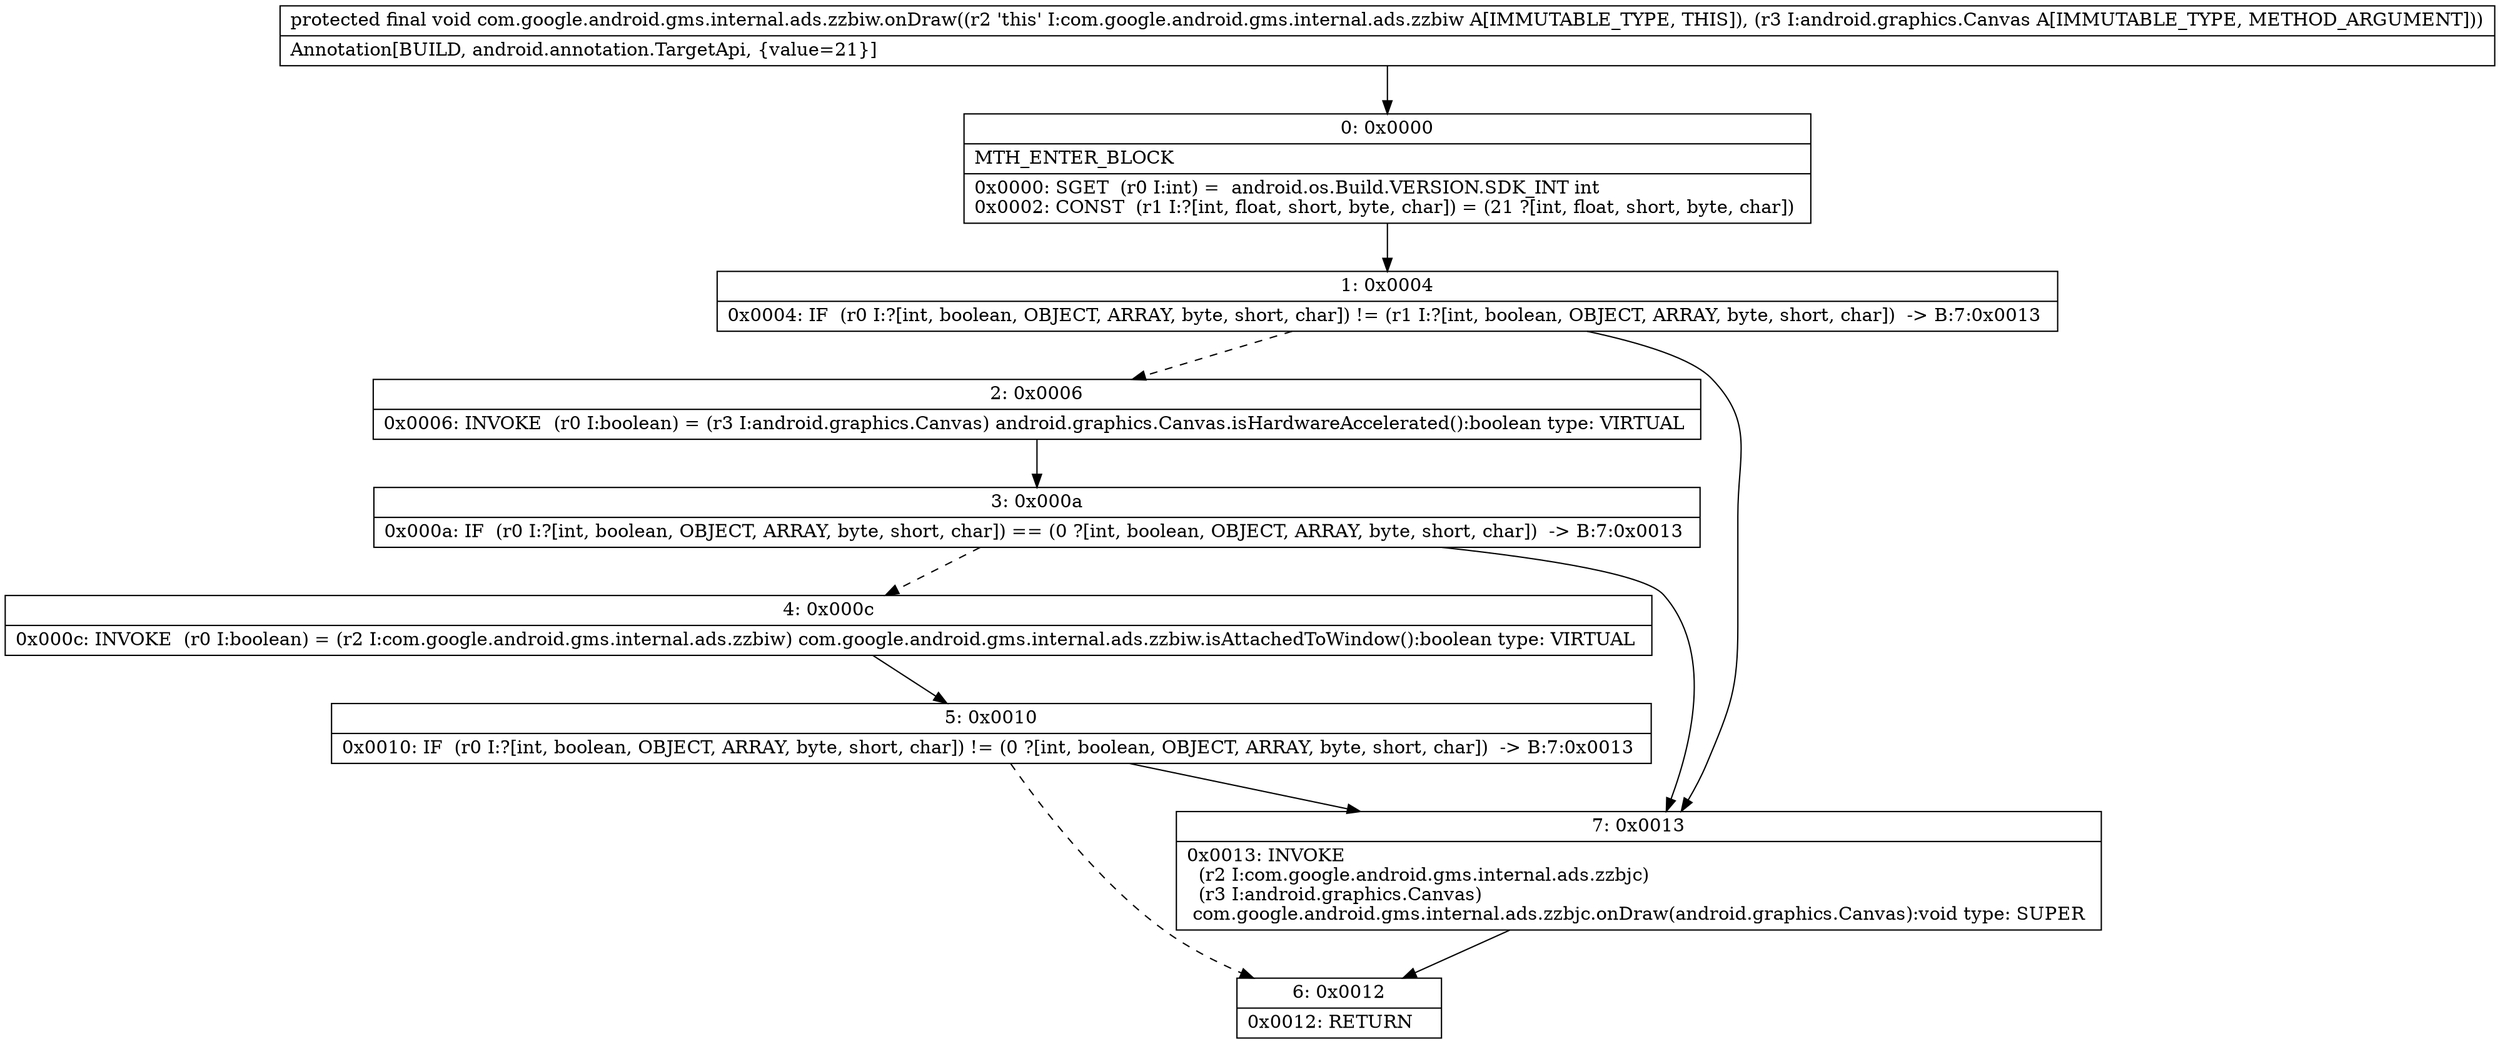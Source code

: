 digraph "CFG forcom.google.android.gms.internal.ads.zzbiw.onDraw(Landroid\/graphics\/Canvas;)V" {
Node_0 [shape=record,label="{0\:\ 0x0000|MTH_ENTER_BLOCK\l|0x0000: SGET  (r0 I:int) =  android.os.Build.VERSION.SDK_INT int \l0x0002: CONST  (r1 I:?[int, float, short, byte, char]) = (21 ?[int, float, short, byte, char]) \l}"];
Node_1 [shape=record,label="{1\:\ 0x0004|0x0004: IF  (r0 I:?[int, boolean, OBJECT, ARRAY, byte, short, char]) != (r1 I:?[int, boolean, OBJECT, ARRAY, byte, short, char])  \-\> B:7:0x0013 \l}"];
Node_2 [shape=record,label="{2\:\ 0x0006|0x0006: INVOKE  (r0 I:boolean) = (r3 I:android.graphics.Canvas) android.graphics.Canvas.isHardwareAccelerated():boolean type: VIRTUAL \l}"];
Node_3 [shape=record,label="{3\:\ 0x000a|0x000a: IF  (r0 I:?[int, boolean, OBJECT, ARRAY, byte, short, char]) == (0 ?[int, boolean, OBJECT, ARRAY, byte, short, char])  \-\> B:7:0x0013 \l}"];
Node_4 [shape=record,label="{4\:\ 0x000c|0x000c: INVOKE  (r0 I:boolean) = (r2 I:com.google.android.gms.internal.ads.zzbiw) com.google.android.gms.internal.ads.zzbiw.isAttachedToWindow():boolean type: VIRTUAL \l}"];
Node_5 [shape=record,label="{5\:\ 0x0010|0x0010: IF  (r0 I:?[int, boolean, OBJECT, ARRAY, byte, short, char]) != (0 ?[int, boolean, OBJECT, ARRAY, byte, short, char])  \-\> B:7:0x0013 \l}"];
Node_6 [shape=record,label="{6\:\ 0x0012|0x0012: RETURN   \l}"];
Node_7 [shape=record,label="{7\:\ 0x0013|0x0013: INVOKE  \l  (r2 I:com.google.android.gms.internal.ads.zzbjc)\l  (r3 I:android.graphics.Canvas)\l com.google.android.gms.internal.ads.zzbjc.onDraw(android.graphics.Canvas):void type: SUPER \l}"];
MethodNode[shape=record,label="{protected final void com.google.android.gms.internal.ads.zzbiw.onDraw((r2 'this' I:com.google.android.gms.internal.ads.zzbiw A[IMMUTABLE_TYPE, THIS]), (r3 I:android.graphics.Canvas A[IMMUTABLE_TYPE, METHOD_ARGUMENT]))  | Annotation[BUILD, android.annotation.TargetApi, \{value=21\}]\l}"];
MethodNode -> Node_0;
Node_0 -> Node_1;
Node_1 -> Node_2[style=dashed];
Node_1 -> Node_7;
Node_2 -> Node_3;
Node_3 -> Node_4[style=dashed];
Node_3 -> Node_7;
Node_4 -> Node_5;
Node_5 -> Node_6[style=dashed];
Node_5 -> Node_7;
Node_7 -> Node_6;
}

